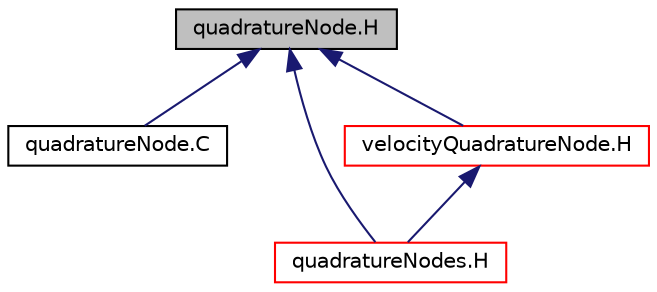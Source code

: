 digraph "quadratureNode.H"
{
  bgcolor="transparent";
  edge [fontname="Helvetica",fontsize="10",labelfontname="Helvetica",labelfontsize="10"];
  node [fontname="Helvetica",fontsize="10",shape=record];
  Node10 [label="quadratureNode.H",height=0.2,width=0.4,color="black", fillcolor="grey75", style="filled", fontcolor="black"];
  Node10 -> Node11 [dir="back",color="midnightblue",fontsize="10",style="solid",fontname="Helvetica"];
  Node11 [label="quadratureNode.C",height=0.2,width=0.4,color="black",URL="$a00665.html"];
  Node10 -> Node12 [dir="back",color="midnightblue",fontsize="10",style="solid",fontname="Helvetica"];
  Node12 [label="quadratureNodes.H",height=0.2,width=0.4,color="red",URL="$a00674.html"];
  Node10 -> Node141 [dir="back",color="midnightblue",fontsize="10",style="solid",fontname="Helvetica"];
  Node141 [label="velocityQuadratureNode.H",height=0.2,width=0.4,color="red",URL="$a00686.html"];
  Node141 -> Node12 [dir="back",color="midnightblue",fontsize="10",style="solid",fontname="Helvetica"];
}
